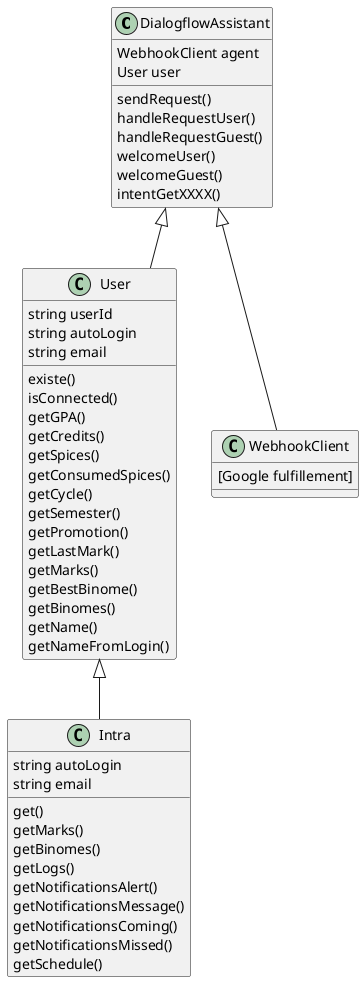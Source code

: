 @startuml

class DialogflowAssistant {
    WebhookClient agent
    User user

    sendRequest()
    handleRequestUser()
    handleRequestGuest()
    welcomeUser()
    welcomeGuest()
    intentGetXXXX()

}

class User {
    string userId
    string autoLogin
    string email

    existe()
    isConnected()
    getGPA()
    getCredits()
    getSpices()
    getConsumedSpices()
    getCycle()
    getSemester()
    getPromotion()
    getLastMark()
    getMarks()
    getBestBinome()
    getBinomes()
    getName()
    getNameFromLogin()
}

class Intra {
    string autoLogin
    string email

    get()
    getMarks()
    getBinomes()
    getLogs()
    getNotificationsAlert()
    getNotificationsMessage()
    getNotificationsComing()
    getNotificationsMissed()
    getSchedule()
}

class WebhookClient {
    [Google fulfillement]
}



User <|-- Intra
DialogflowAssistant <|-- User
DialogflowAssistant <|-- WebhookClient


@enduml
